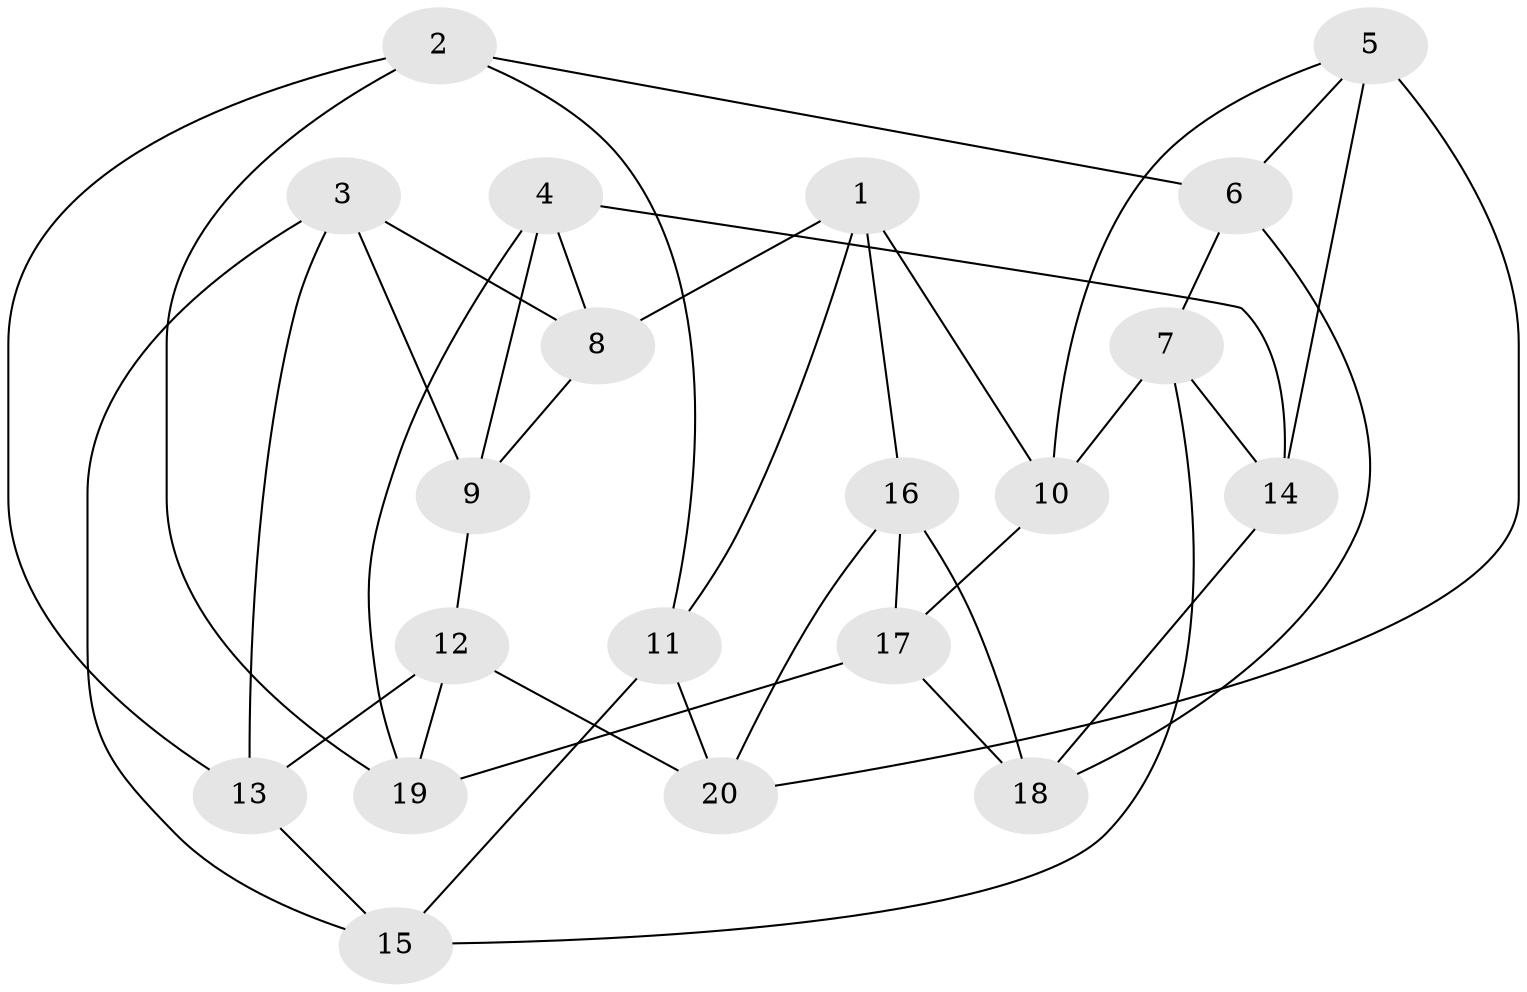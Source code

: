 // Generated by graph-tools (version 1.1) at 2025/46/02/15/25 05:46:28]
// undirected, 20 vertices, 40 edges
graph export_dot {
graph [start="1"]
  node [color=gray90,style=filled];
  1;
  2;
  3;
  4;
  5;
  6;
  7;
  8;
  9;
  10;
  11;
  12;
  13;
  14;
  15;
  16;
  17;
  18;
  19;
  20;
  1 -- 16;
  1 -- 11;
  1 -- 8;
  1 -- 10;
  2 -- 6;
  2 -- 11;
  2 -- 13;
  2 -- 19;
  3 -- 9;
  3 -- 8;
  3 -- 15;
  3 -- 13;
  4 -- 19;
  4 -- 9;
  4 -- 14;
  4 -- 8;
  5 -- 10;
  5 -- 20;
  5 -- 6;
  5 -- 14;
  6 -- 7;
  6 -- 18;
  7 -- 14;
  7 -- 15;
  7 -- 10;
  8 -- 9;
  9 -- 12;
  10 -- 17;
  11 -- 15;
  11 -- 20;
  12 -- 13;
  12 -- 19;
  12 -- 20;
  13 -- 15;
  14 -- 18;
  16 -- 18;
  16 -- 20;
  16 -- 17;
  17 -- 18;
  17 -- 19;
}
